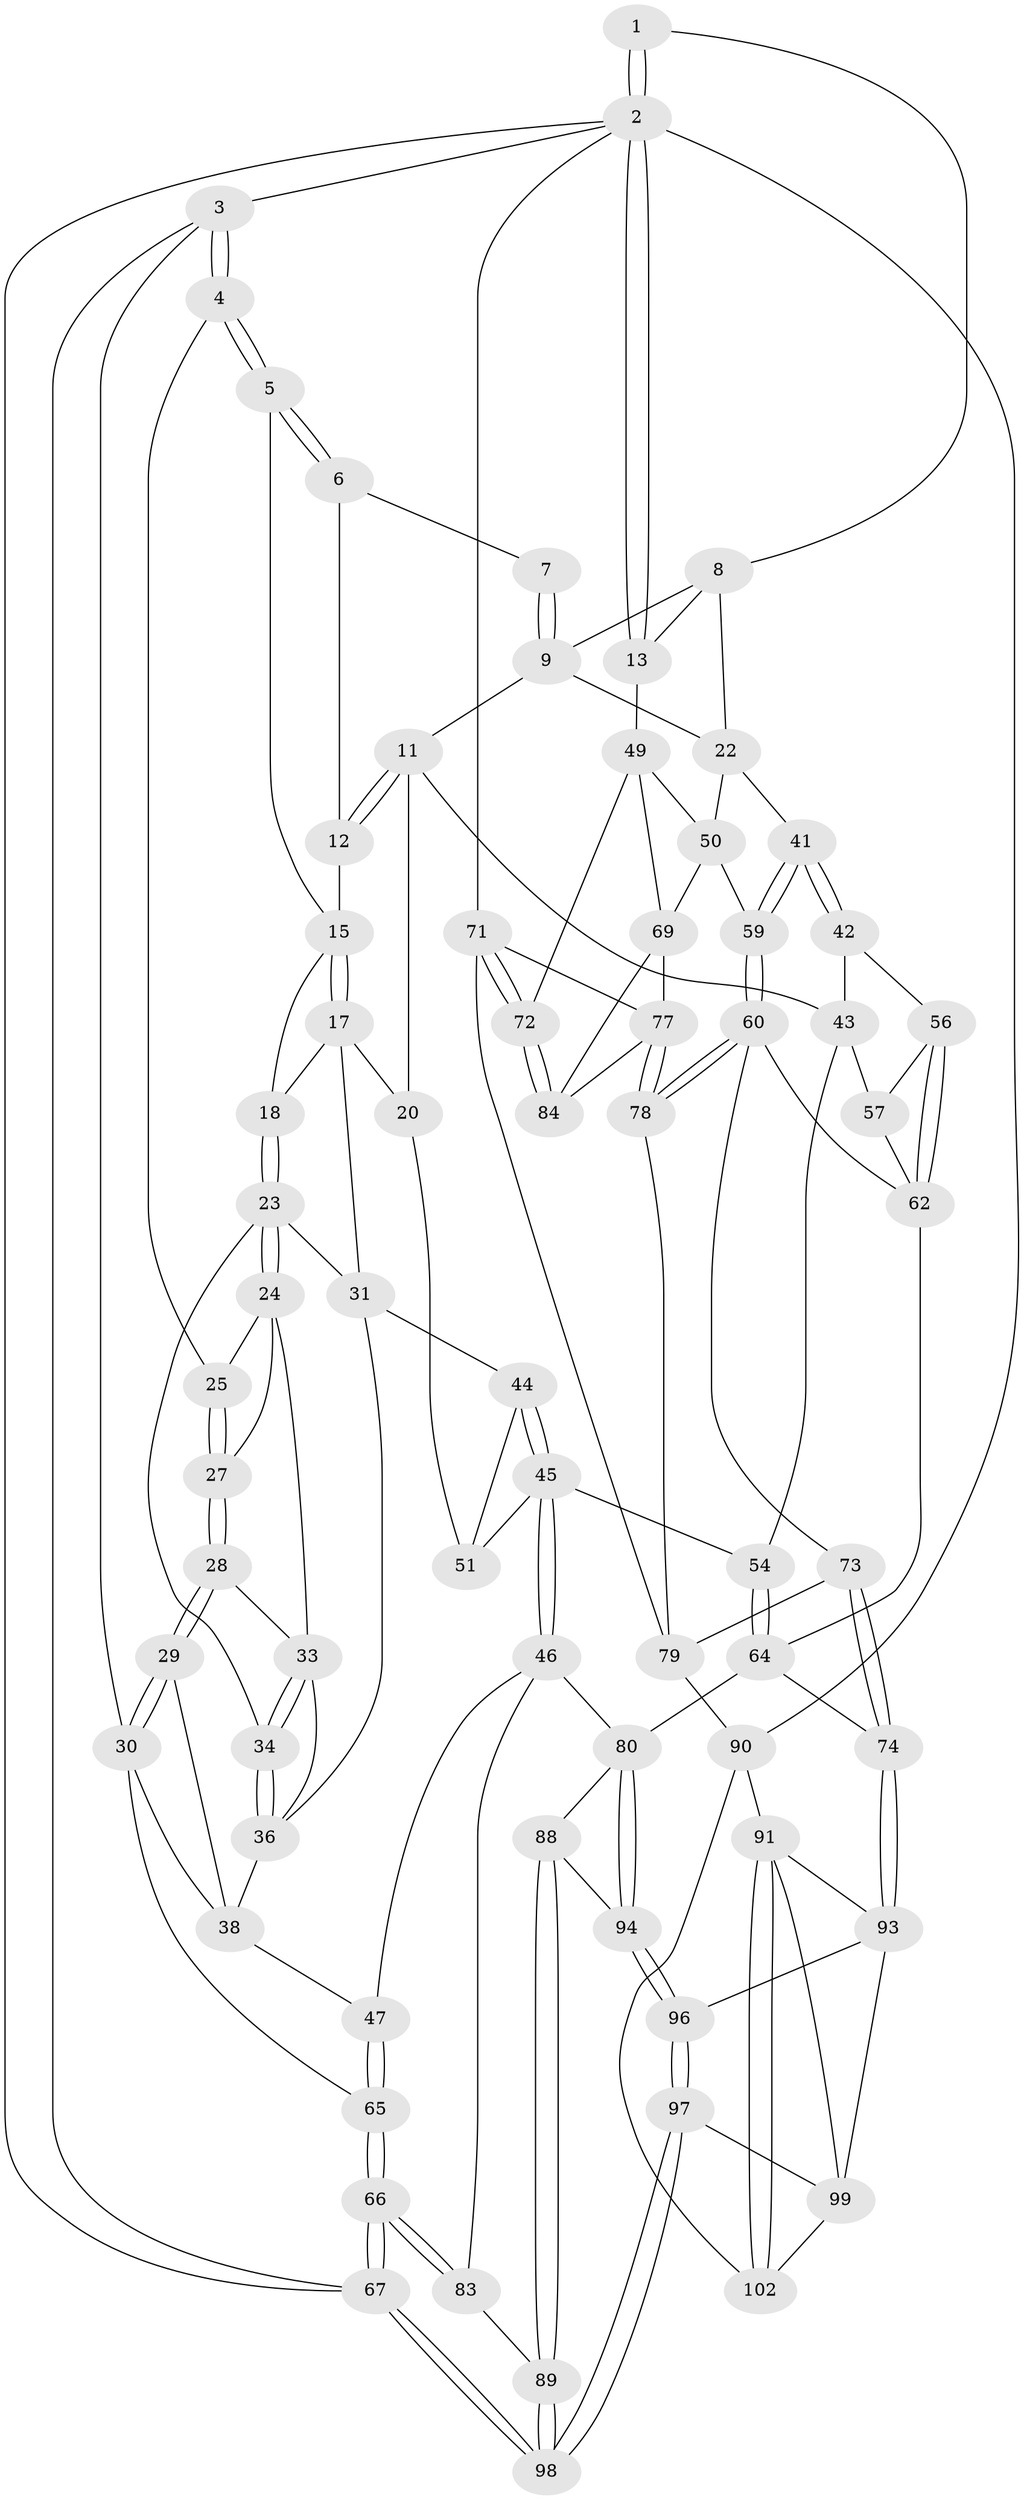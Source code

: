 // Generated by graph-tools (version 1.1) at 2025/24/03/03/25 07:24:33]
// undirected, 71 vertices, 164 edges
graph export_dot {
graph [start="1"]
  node [color=gray90,style=filled];
  1 [pos="+0.9945553423226343+0"];
  2 [pos="+1+0",super="+70"];
  3 [pos="+0+0"];
  4 [pos="+0.01908042516071505+0"];
  5 [pos="+0.06633214878723101+0"];
  6 [pos="+0.45412498386994593+0"];
  7 [pos="+0.7736097488589083+0"];
  8 [pos="+0.9035610680185083+0.03195801975217134",super="+14"];
  9 [pos="+0.7484336591183859+0.009352046086884426",super="+10"];
  11 [pos="+0.6817756578977102+0.15174997390258257",super="+19"];
  12 [pos="+0.472675680881949+0"];
  13 [pos="+1+0.20498051360190606"];
  15 [pos="+0.4559602290093442+0.014876636627116852",super="+16"];
  17 [pos="+0.45477717171260845+0.07054492849974098",super="+21"];
  18 [pos="+0.33770193893854633+0.10546999876198533"];
  20 [pos="+0.5301053036195503+0.21880271690081213"];
  22 [pos="+0.8925011499465071+0.1878621231759196",super="+40"];
  23 [pos="+0.32778236543864325+0.12092350134511415",super="+32"];
  24 [pos="+0.2333805519175474+0.069895852028315",super="+26"];
  25 [pos="+0.1370938220161436+0"];
  27 [pos="+0.17387500141313986+0.15276868096693266"];
  28 [pos="+0.16726934080683845+0.17410629127857372"];
  29 [pos="+0.13871083853510766+0.20825711582039388"];
  30 [pos="+0+0.07453670026863346",super="+52"];
  31 [pos="+0.4355436237071091+0.2136942140806703",super="+39"];
  33 [pos="+0.2555911195395779+0.15943818477083238",super="+35"];
  34 [pos="+0.30095132627952575+0.17681212191104803"];
  36 [pos="+0.2752128116179261+0.261509396197984",super="+37"];
  38 [pos="+0.1783502801701886+0.277391035640589",super="+48"];
  41 [pos="+0.8050603813116568+0.39142090720800876"];
  42 [pos="+0.7554154608159354+0.37586901608725115"];
  43 [pos="+0.6016515435991154+0.2548126478640701",super="+53"];
  44 [pos="+0.3309283663811169+0.3629423509766222"];
  45 [pos="+0.32202513207522293+0.5099421004681842",super="+55"];
  46 [pos="+0.2896546963056167+0.5294438059105824",super="+82"];
  47 [pos="+0.2227885362638013+0.5124853016929837"];
  49 [pos="+1+0.32897363485070547",super="+68"];
  50 [pos="+0.9670365804799383+0.41304109508547526",super="+58"];
  51 [pos="+0.47193682512329266+0.2907181105923679"];
  54 [pos="+0.4756901145423318+0.5125081456775692"];
  56 [pos="+0.6722377812297472+0.4527217624398341"];
  57 [pos="+0.6615768218118635+0.4529436173255328"];
  59 [pos="+0.8072908548974929+0.544410235303728"];
  60 [pos="+0.7921637854765002+0.5548399002394958",super="+61"];
  62 [pos="+0.764250786875054+0.5548798479512941",super="+63"];
  64 [pos="+0.5592185161602969+0.5851750875817592",super="+75"];
  65 [pos="+0+0.6784788649286909"];
  66 [pos="+0+0.7260606484703466"];
  67 [pos="+0+1"];
  69 [pos="+0.9226536290384446+0.5822150387532471",super="+76"];
  71 [pos="+1+1",super="+86"];
  72 [pos="+1+0.8131257758192383"];
  73 [pos="+0.647393621588587+0.721390065566866"];
  74 [pos="+0.6010117376225544+0.7283097990935274"];
  77 [pos="+0.87766456300726+0.7382563904613451",super="+85"];
  78 [pos="+0.7893944553740847+0.6782987092782244"];
  79 [pos="+0.7292583814915583+0.7296510084625976",super="+87"];
  80 [pos="+0.5606198427578886+0.7210004654633105",super="+81"];
  83 [pos="+0.25713554517333137+0.8043482541248386"];
  84 [pos="+1+0.7772215420572136"];
  88 [pos="+0.4017362203880791+0.8468855927931531"];
  89 [pos="+0.2857793277198211+0.8791683500420204"];
  90 [pos="+0.8068556811911698+0.8752932410971299",super="+101"];
  91 [pos="+0.7815086251187588+0.8921730479019311",super="+92"];
  93 [pos="+0.6038498765985658+0.7379117963462734",super="+95"];
  94 [pos="+0.48071591129040314+0.853110442856561"];
  96 [pos="+0.5127886027407338+0.9030657819883424"];
  97 [pos="+0.2958193175361091+1"];
  98 [pos="+0.25019659111003467+1"];
  99 [pos="+0.6019093835712187+0.9334573824097253",super="+100"];
  102 [pos="+0.6939752074636109+1"];
  1 -- 2;
  1 -- 2;
  1 -- 8;
  2 -- 3;
  2 -- 13;
  2 -- 13;
  2 -- 67;
  2 -- 71;
  2 -- 90;
  3 -- 4;
  3 -- 4;
  3 -- 30;
  3 -- 67;
  4 -- 5;
  4 -- 5;
  4 -- 25;
  5 -- 6;
  5 -- 6;
  5 -- 15;
  6 -- 7;
  6 -- 12;
  7 -- 9;
  7 -- 9;
  8 -- 9;
  8 -- 13;
  8 -- 22;
  9 -- 11;
  9 -- 22;
  11 -- 12;
  11 -- 12;
  11 -- 43;
  11 -- 20;
  12 -- 15;
  13 -- 49;
  15 -- 17;
  15 -- 17;
  15 -- 18;
  17 -- 18;
  17 -- 20;
  17 -- 31;
  18 -- 23;
  18 -- 23;
  20 -- 51;
  22 -- 41;
  22 -- 50;
  23 -- 24;
  23 -- 24;
  23 -- 34;
  23 -- 31;
  24 -- 25;
  24 -- 33;
  24 -- 27;
  25 -- 27;
  25 -- 27;
  27 -- 28;
  27 -- 28;
  28 -- 29;
  28 -- 29;
  28 -- 33;
  29 -- 30;
  29 -- 30;
  29 -- 38;
  30 -- 65;
  30 -- 38;
  31 -- 36;
  31 -- 44;
  33 -- 34;
  33 -- 34;
  33 -- 36;
  34 -- 36;
  34 -- 36;
  36 -- 38;
  38 -- 47;
  41 -- 42;
  41 -- 42;
  41 -- 59;
  41 -- 59;
  42 -- 43;
  42 -- 56;
  43 -- 57;
  43 -- 54;
  44 -- 45;
  44 -- 45;
  44 -- 51;
  45 -- 46;
  45 -- 46;
  45 -- 51;
  45 -- 54;
  46 -- 47;
  46 -- 83;
  46 -- 80;
  47 -- 65;
  47 -- 65;
  49 -- 50;
  49 -- 72;
  49 -- 69;
  50 -- 59;
  50 -- 69;
  54 -- 64;
  54 -- 64;
  56 -- 57;
  56 -- 62;
  56 -- 62;
  57 -- 62;
  59 -- 60;
  59 -- 60;
  60 -- 78;
  60 -- 78;
  60 -- 73;
  60 -- 62;
  62 -- 64;
  64 -- 74;
  64 -- 80;
  65 -- 66;
  65 -- 66;
  66 -- 67;
  66 -- 67;
  66 -- 83;
  66 -- 83;
  67 -- 98;
  67 -- 98;
  69 -- 77;
  69 -- 84;
  71 -- 72;
  71 -- 72;
  71 -- 79;
  71 -- 77;
  72 -- 84;
  72 -- 84;
  73 -- 74;
  73 -- 74;
  73 -- 79;
  74 -- 93;
  74 -- 93;
  77 -- 78;
  77 -- 78;
  77 -- 84;
  78 -- 79;
  79 -- 90;
  80 -- 94;
  80 -- 94;
  80 -- 88;
  83 -- 89;
  88 -- 89;
  88 -- 89;
  88 -- 94;
  89 -- 98;
  89 -- 98;
  90 -- 91;
  90 -- 102;
  91 -- 102;
  91 -- 102;
  91 -- 99;
  91 -- 93;
  93 -- 96;
  93 -- 99;
  94 -- 96;
  94 -- 96;
  96 -- 97;
  96 -- 97;
  97 -- 98;
  97 -- 98;
  97 -- 99;
  99 -- 102;
}

